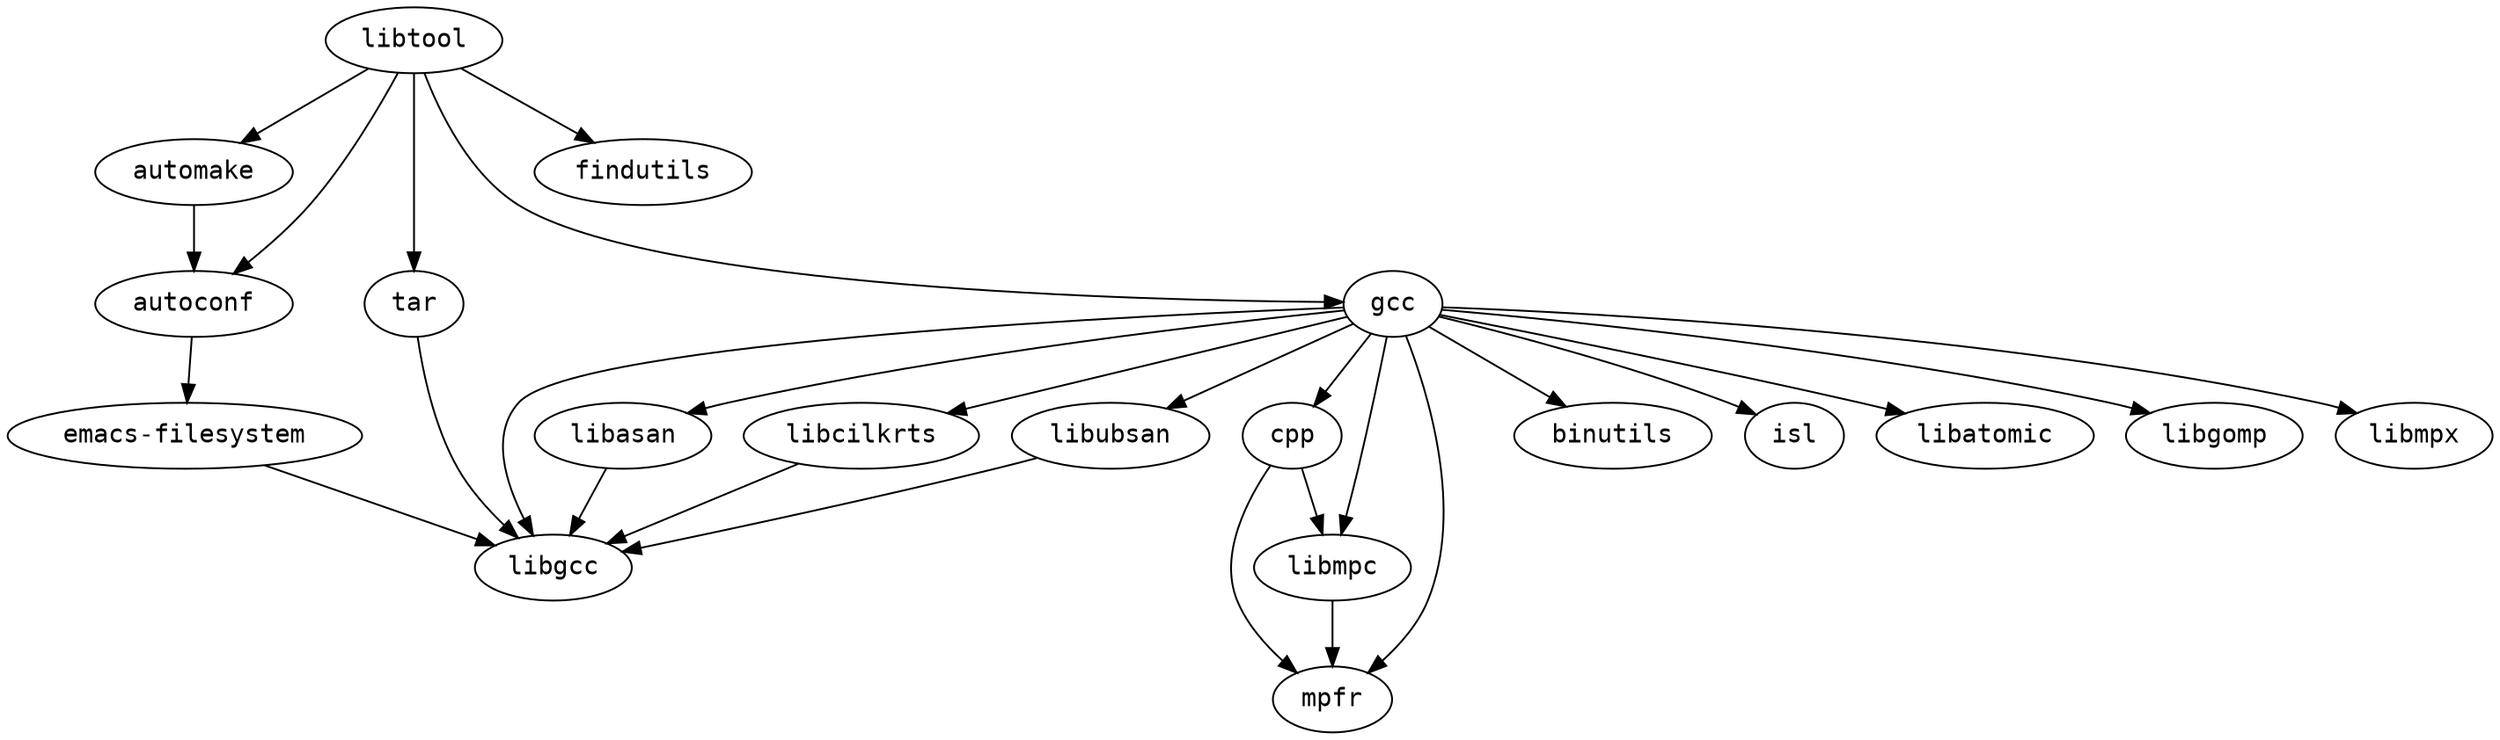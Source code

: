 strict digraph G {
node [fontname=monospace];
  "autoconf" -> "emacs-filesystem";
  "automake" -> "autoconf";
  "cpp" -> "libmpc";
  "cpp" -> "mpfr";
  "emacs-filesystem" -> "libgcc";
  "gcc" -> "binutils";
  "gcc" -> "cpp";
  "gcc" -> "isl";
  "gcc" -> "libasan";
  "gcc" -> "libatomic";
  "gcc" -> "libcilkrts";
  "gcc" -> "libgcc";
  "gcc" -> "libgomp";
  "gcc" -> "libmpc";
  "gcc" -> "libmpx";
  "gcc" -> "libubsan";
  "gcc" -> "mpfr";
  "libasan" -> "libgcc";
  "libcilkrts" -> "libgcc";
  "libmpc" -> "mpfr";
  "libtool" -> "autoconf";
  "libtool" -> "automake";
  "libtool" -> "findutils";
  "libtool" -> "gcc";
  "libtool" -> "tar";
  "libubsan" -> "libgcc";
  "tar" -> "libgcc";
}
